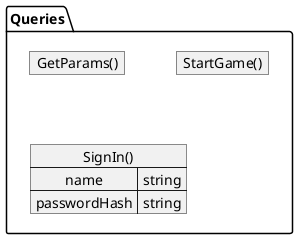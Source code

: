 @startuml queries
package "Queries" {
    map "GetParams()" as getparams {

    }
    map "StartGame()" as startgame {

    }
    map "SignIn()" as signin {
        name => string
        passwordHash => string
    }
}
@enduml